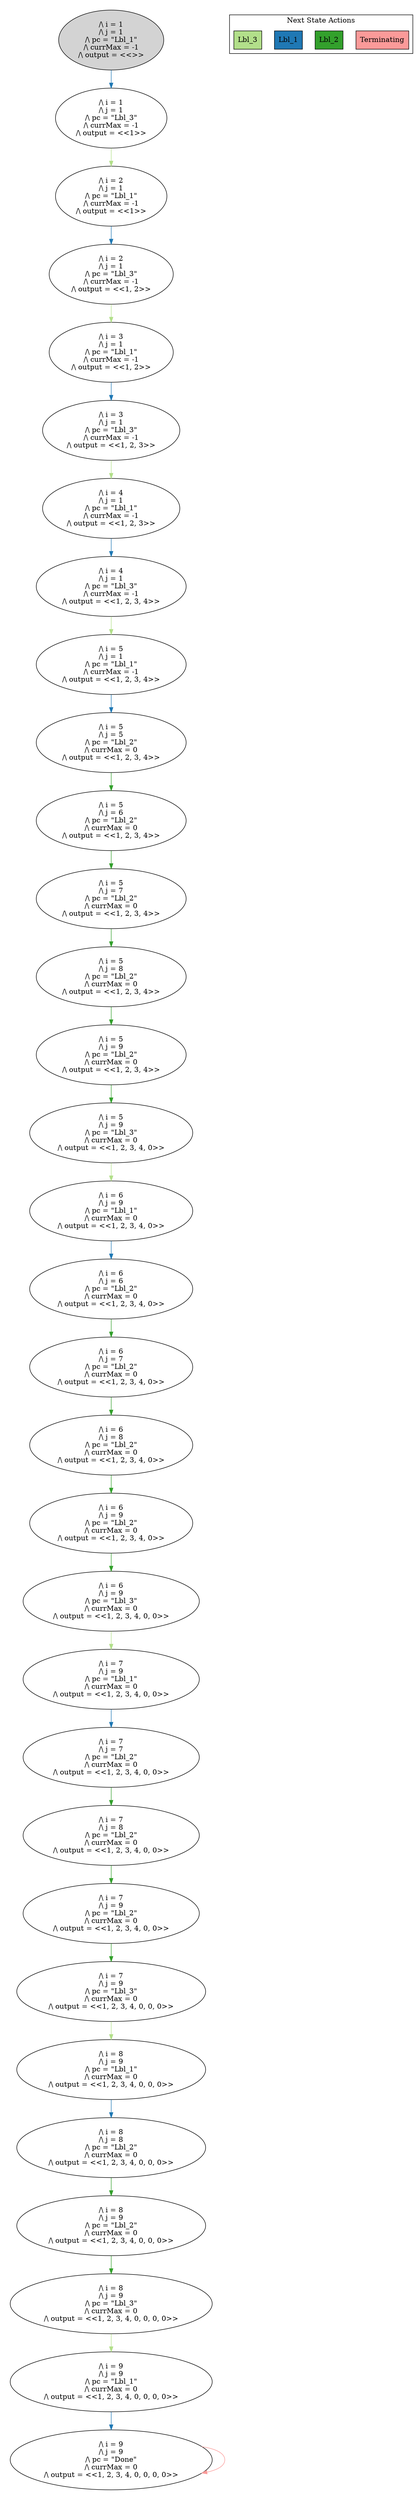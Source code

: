 strict digraph DiskGraph {
edge [colorscheme="paired12"]
nodesep=0.35;
subgraph cluster_graph {
color="white";
1715213917743604123 [label="/\\ i = 1\n/\\ j = 1\n/\\ pc = \"Lbl_1\"\n/\\ currMax = -1\n/\\ output = <<>>",style = filled]
1715213917743604123 -> -4163753327474192948 [label="",color="2",fontcolor="2"];
-4163753327474192948 [label="/\\ i = 1\n/\\ j = 1\n/\\ pc = \"Lbl_3\"\n/\\ currMax = -1\n/\\ output = <<1>>"];
-4163753327474192948 -> -3926260201733079076 [label="",color="3",fontcolor="3"];
-3926260201733079076 [label="/\\ i = 2\n/\\ j = 1\n/\\ pc = \"Lbl_1\"\n/\\ currMax = -1\n/\\ output = <<1>>"];
-3926260201733079076 -> 4002013901158160510 [label="",color="2",fontcolor="2"];
4002013901158160510 [label="/\\ i = 2\n/\\ j = 1\n/\\ pc = \"Lbl_3\"\n/\\ currMax = -1\n/\\ output = <<1, 2>>"];
4002013901158160510 -> 2308599991797738726 [label="",color="3",fontcolor="3"];
2308599991797738726 [label="/\\ i = 3\n/\\ j = 1\n/\\ pc = \"Lbl_1\"\n/\\ currMax = -1\n/\\ output = <<1, 2>>"];
2308599991797738726 -> -8505611347469562428 [label="",color="2",fontcolor="2"];
-8505611347469562428 [label="/\\ i = 3\n/\\ j = 1\n/\\ pc = \"Lbl_3\"\n/\\ currMax = -1\n/\\ output = <<1, 2, 3>>"];
-8505611347469562428 -> -8037386768917271804 [label="",color="3",fontcolor="3"];
-8037386768917271804 [label="/\\ i = 4\n/\\ j = 1\n/\\ pc = \"Lbl_1\"\n/\\ currMax = -1\n/\\ output = <<1, 2, 3>>"];
-8037386768917271804 -> 2909780336193910851 [label="",color="2",fontcolor="2"];
2909780336193910851 [label="/\\ i = 4\n/\\ j = 1\n/\\ pc = \"Lbl_3\"\n/\\ currMax = -1\n/\\ output = <<1, 2, 3, 4>>"];
2909780336193910851 -> 8554050491352198839 [label="",color="3",fontcolor="3"];
8554050491352198839 [label="/\\ i = 5\n/\\ j = 1\n/\\ pc = \"Lbl_1\"\n/\\ currMax = -1\n/\\ output = <<1, 2, 3, 4>>"];
8554050491352198839 -> 7036547058548788 [label="",color="2",fontcolor="2"];
7036547058548788 [label="/\\ i = 5\n/\\ j = 5\n/\\ pc = \"Lbl_2\"\n/\\ currMax = 0\n/\\ output = <<1, 2, 3, 4>>"];
7036547058548788 -> -1800429761073784569 [label="",color="4",fontcolor="4"];
-1800429761073784569 [label="/\\ i = 5\n/\\ j = 6\n/\\ pc = \"Lbl_2\"\n/\\ currMax = 0\n/\\ output = <<1, 2, 3, 4>>"];
-1800429761073784569 -> 7483731091666139987 [label="",color="4",fontcolor="4"];
7483731091666139987 [label="/\\ i = 5\n/\\ j = 7\n/\\ pc = \"Lbl_2\"\n/\\ currMax = 0\n/\\ output = <<1, 2, 3, 4>>"];
7483731091666139987 -> -5316344016687134979 [label="",color="4",fontcolor="4"];
-5316344016687134979 [label="/\\ i = 5\n/\\ j = 8\n/\\ pc = \"Lbl_2\"\n/\\ currMax = 0\n/\\ output = <<1, 2, 3, 4>>"];
-5316344016687134979 -> 3954325555620258985 [label="",color="4",fontcolor="4"];
3954325555620258985 [label="/\\ i = 5\n/\\ j = 9\n/\\ pc = \"Lbl_2\"\n/\\ currMax = 0\n/\\ output = <<1, 2, 3, 4>>"];
3954325555620258985 -> 7693251367040188829 [label="",color="4",fontcolor="4"];
7693251367040188829 [label="/\\ i = 5\n/\\ j = 9\n/\\ pc = \"Lbl_3\"\n/\\ currMax = 0\n/\\ output = <<1, 2, 3, 4, 0>>"];
7693251367040188829 -> -5971264821761298777 [label="",color="3",fontcolor="3"];
-5971264821761298777 [label="/\\ i = 6\n/\\ j = 9\n/\\ pc = \"Lbl_1\"\n/\\ currMax = 0\n/\\ output = <<1, 2, 3, 4, 0>>"];
-5971264821761298777 -> -9205208391372494973 [label="",color="2",fontcolor="2"];
-9205208391372494973 [label="/\\ i = 6\n/\\ j = 6\n/\\ pc = \"Lbl_2\"\n/\\ currMax = 0\n/\\ output = <<1, 2, 3, 4, 0>>"];
-9205208391372494973 -> -132976773276929179 [label="",color="4",fontcolor="4"];
-132976773276929179 [label="/\\ i = 6\n/\\ j = 7\n/\\ pc = \"Lbl_2\"\n/\\ currMax = 0\n/\\ output = <<1, 2, 3, 4, 0>>"];
-132976773276929179 -> -4986366763123702407 [label="",color="4",fontcolor="4"];
-4986366763123702407 [label="/\\ i = 6\n/\\ j = 8\n/\\ pc = \"Lbl_2\"\n/\\ currMax = 0\n/\\ output = <<1, 2, 3, 4, 0>>"];
-4986366763123702407 -> -4275103312748097121 [label="",color="4",fontcolor="4"];
-4275103312748097121 [label="/\\ i = 6\n/\\ j = 9\n/\\ pc = \"Lbl_2\"\n/\\ currMax = 0\n/\\ output = <<1, 2, 3, 4, 0>>"];
-4275103312748097121 -> 8989226964392110790 [label="",color="4",fontcolor="4"];
8989226964392110790 [label="/\\ i = 6\n/\\ j = 9\n/\\ pc = \"Lbl_3\"\n/\\ currMax = 0\n/\\ output = <<1, 2, 3, 4, 0, 0>>"];
8989226964392110790 -> 8915782569924033466 [label="",color="3",fontcolor="3"];
8915782569924033466 [label="/\\ i = 7\n/\\ j = 9\n/\\ pc = \"Lbl_1\"\n/\\ currMax = 0\n/\\ output = <<1, 2, 3, 4, 0, 0>>"];
8915782569924033466 -> -5514045960240961072 [label="",color="2",fontcolor="2"];
-5514045960240961072 [label="/\\ i = 7\n/\\ j = 7\n/\\ pc = \"Lbl_2\"\n/\\ currMax = 0\n/\\ output = <<1, 2, 3, 4, 0, 0>>"];
-5514045960240961072 -> -8669221860311319271 [label="",color="4",fontcolor="4"];
-8669221860311319271 [label="/\\ i = 7\n/\\ j = 8\n/\\ pc = \"Lbl_2\"\n/\\ currMax = 0\n/\\ output = <<1, 2, 3, 4, 0, 0>>"];
-8669221860311319271 -> -3930937652520766927 [label="",color="4",fontcolor="4"];
-3930937652520766927 [label="/\\ i = 7\n/\\ j = 9\n/\\ pc = \"Lbl_2\"\n/\\ currMax = 0\n/\\ output = <<1, 2, 3, 4, 0, 0>>"];
-3930937652520766927 -> -2594002326424310499 [label="",color="4",fontcolor="4"];
-2594002326424310499 [label="/\\ i = 7\n/\\ j = 9\n/\\ pc = \"Lbl_3\"\n/\\ currMax = 0\n/\\ output = <<1, 2, 3, 4, 0, 0, 0>>"];
-2594002326424310499 -> -27109949919356213 [label="",color="3",fontcolor="3"];
-27109949919356213 [label="/\\ i = 8\n/\\ j = 9\n/\\ pc = \"Lbl_1\"\n/\\ currMax = 0\n/\\ output = <<1, 2, 3, 4, 0, 0, 0>>"];
-27109949919356213 -> 2207483160324574593 [label="",color="2",fontcolor="2"];
2207483160324574593 [label="/\\ i = 8\n/\\ j = 8\n/\\ pc = \"Lbl_2\"\n/\\ currMax = 0\n/\\ output = <<1, 2, 3, 4, 0, 0, 0>>"];
2207483160324574593 -> -6991836630899322095 [label="",color="4",fontcolor="4"];
-6991836630899322095 [label="/\\ i = 8\n/\\ j = 9\n/\\ pc = \"Lbl_2\"\n/\\ currMax = 0\n/\\ output = <<1, 2, 3, 4, 0, 0, 0>>"];
-6991836630899322095 -> -6160708139458810924 [label="",color="4",fontcolor="4"];
-6160708139458810924 [label="/\\ i = 8\n/\\ j = 9\n/\\ pc = \"Lbl_3\"\n/\\ currMax = 0\n/\\ output = <<1, 2, 3, 4, 0, 0, 0, 0>>"];
-6160708139458810924 -> 5601199499360580545 [label="",color="3",fontcolor="3"];
5601199499360580545 [label="/\\ i = 9\n/\\ j = 9\n/\\ pc = \"Lbl_1\"\n/\\ currMax = 0\n/\\ output = <<1, 2, 3, 4, 0, 0, 0, 0>>"];
5601199499360580545 -> -7827838320679025972 [label="",color="2",fontcolor="2"];
-7827838320679025972 [label="/\\ i = 9\n/\\ j = 9\n/\\ pc = \"Done\"\n/\\ currMax = 0\n/\\ output = <<1, 2, 3, 4, 0, 0, 0, 0>>"];
-7827838320679025972 -> -7827838320679025972 [label="",color="5",fontcolor="5"];
{rank = same; 1715213917743604123;}
{rank = same; -4163753327474192948;}
{rank = same; -3926260201733079076;}
{rank = same; 4002013901158160510;}
{rank = same; 2308599991797738726;}
{rank = same; -8505611347469562428;}
{rank = same; -8037386768917271804;}
{rank = same; 2909780336193910851;}
{rank = same; 8554050491352198839;}
{rank = same; 7036547058548788;}
{rank = same; -1800429761073784569;}
{rank = same; 7483731091666139987;}
{rank = same; -5316344016687134979;}
{rank = same; 3954325555620258985;}
{rank = same; 7693251367040188829;}
{rank = same; -5971264821761298777;}
{rank = same; -9205208391372494973;}
{rank = same; -132976773276929179;}
{rank = same; -4986366763123702407;}
{rank = same; -4275103312748097121;}
{rank = same; 8989226964392110790;}
{rank = same; 8915782569924033466;}
{rank = same; -5514045960240961072;}
{rank = same; -8669221860311319271;}
{rank = same; -3930937652520766927;}
{rank = same; -2594002326424310499;}
{rank = same; -27109949919356213;}
{rank = same; 2207483160324574593;}
{rank = same; -6991836630899322095;}
{rank = same; -6160708139458810924;}
{rank = same; 5601199499360580545;}
{rank = same; -7827838320679025972;}
}
subgraph cluster_legend {graph[style=bold];label = "Next State Actions" style="solid"
node [ labeljust="l",colorscheme="paired12",style=filled,shape=record ]
Terminating [label="Terminating",fillcolor=5]
Lbl_2 [label="Lbl_2",fillcolor=4]
Lbl_1 [label="Lbl_1",fillcolor=2]
Lbl_3 [label="Lbl_3",fillcolor=3]
}}